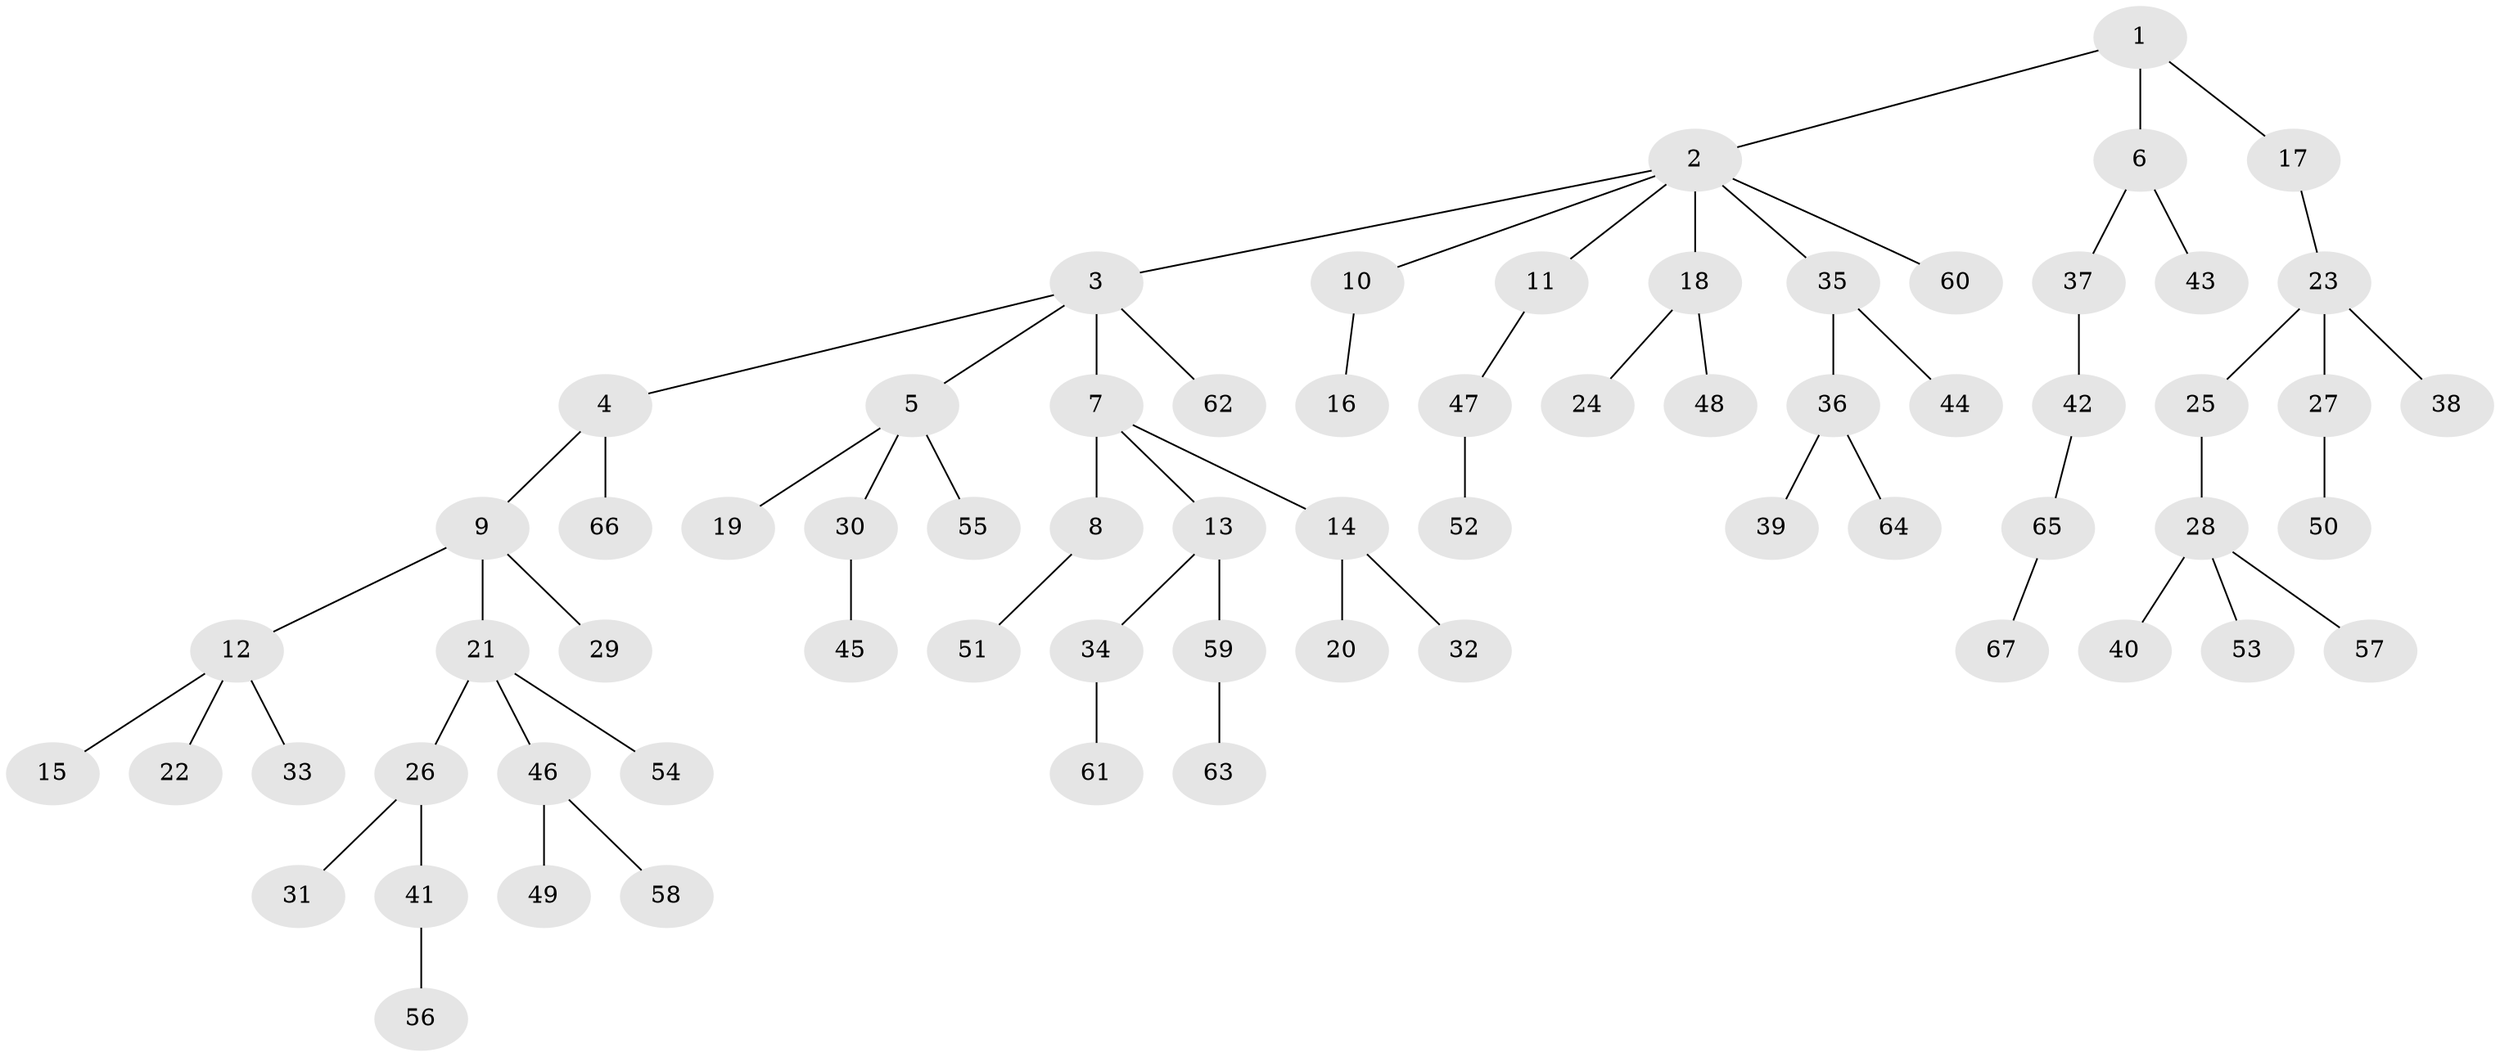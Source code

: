// coarse degree distribution, {8: 0.1, 5: 0.05, 1: 0.85}
// Generated by graph-tools (version 1.1) at 2025/19/03/04/25 18:19:12]
// undirected, 67 vertices, 66 edges
graph export_dot {
graph [start="1"]
  node [color=gray90,style=filled];
  1;
  2;
  3;
  4;
  5;
  6;
  7;
  8;
  9;
  10;
  11;
  12;
  13;
  14;
  15;
  16;
  17;
  18;
  19;
  20;
  21;
  22;
  23;
  24;
  25;
  26;
  27;
  28;
  29;
  30;
  31;
  32;
  33;
  34;
  35;
  36;
  37;
  38;
  39;
  40;
  41;
  42;
  43;
  44;
  45;
  46;
  47;
  48;
  49;
  50;
  51;
  52;
  53;
  54;
  55;
  56;
  57;
  58;
  59;
  60;
  61;
  62;
  63;
  64;
  65;
  66;
  67;
  1 -- 2;
  1 -- 6;
  1 -- 17;
  2 -- 3;
  2 -- 10;
  2 -- 11;
  2 -- 18;
  2 -- 35;
  2 -- 60;
  3 -- 4;
  3 -- 5;
  3 -- 7;
  3 -- 62;
  4 -- 9;
  4 -- 66;
  5 -- 19;
  5 -- 30;
  5 -- 55;
  6 -- 37;
  6 -- 43;
  7 -- 8;
  7 -- 13;
  7 -- 14;
  8 -- 51;
  9 -- 12;
  9 -- 21;
  9 -- 29;
  10 -- 16;
  11 -- 47;
  12 -- 15;
  12 -- 22;
  12 -- 33;
  13 -- 34;
  13 -- 59;
  14 -- 20;
  14 -- 32;
  17 -- 23;
  18 -- 24;
  18 -- 48;
  21 -- 26;
  21 -- 46;
  21 -- 54;
  23 -- 25;
  23 -- 27;
  23 -- 38;
  25 -- 28;
  26 -- 31;
  26 -- 41;
  27 -- 50;
  28 -- 40;
  28 -- 53;
  28 -- 57;
  30 -- 45;
  34 -- 61;
  35 -- 36;
  35 -- 44;
  36 -- 39;
  36 -- 64;
  37 -- 42;
  41 -- 56;
  42 -- 65;
  46 -- 49;
  46 -- 58;
  47 -- 52;
  59 -- 63;
  65 -- 67;
}
